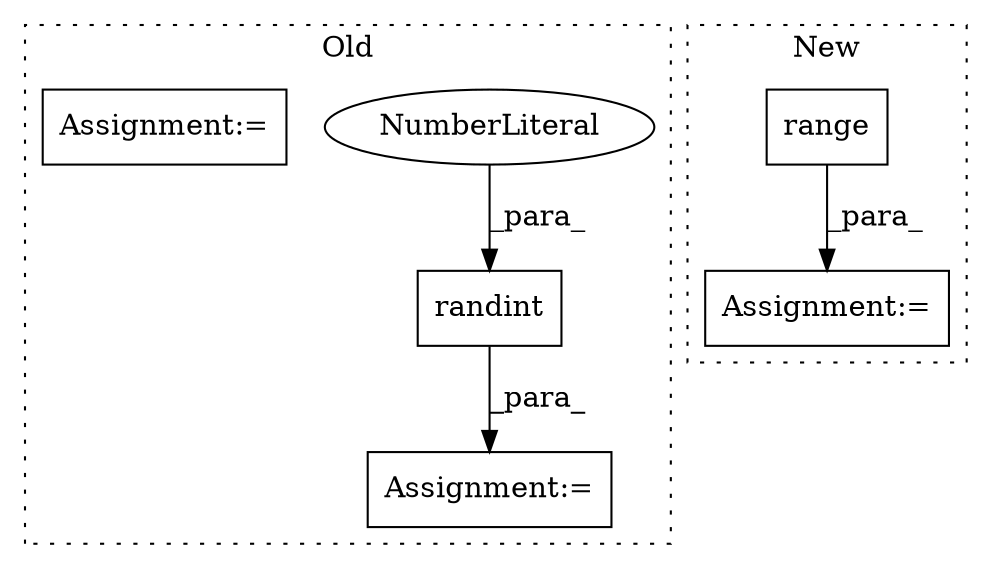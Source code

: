 digraph G {
subgraph cluster0 {
1 [label="randint" a="32" s="6564,6602" l="8,1" shape="box"];
4 [label="NumberLiteral" a="34" s="6572" l="1" shape="ellipse"];
5 [label="Assignment:=" a="7" s="6626" l="1" shape="box"];
6 [label="Assignment:=" a="7" s="6686" l="1" shape="box"];
label = "Old";
style="dotted";
}
subgraph cluster1 {
2 [label="range" a="32" s="4598,4621" l="6,1" shape="box"];
3 [label="Assignment:=" a="7" s="4533,4622" l="57,2" shape="box"];
label = "New";
style="dotted";
}
1 -> 5 [label="_para_"];
2 -> 3 [label="_para_"];
4 -> 1 [label="_para_"];
}